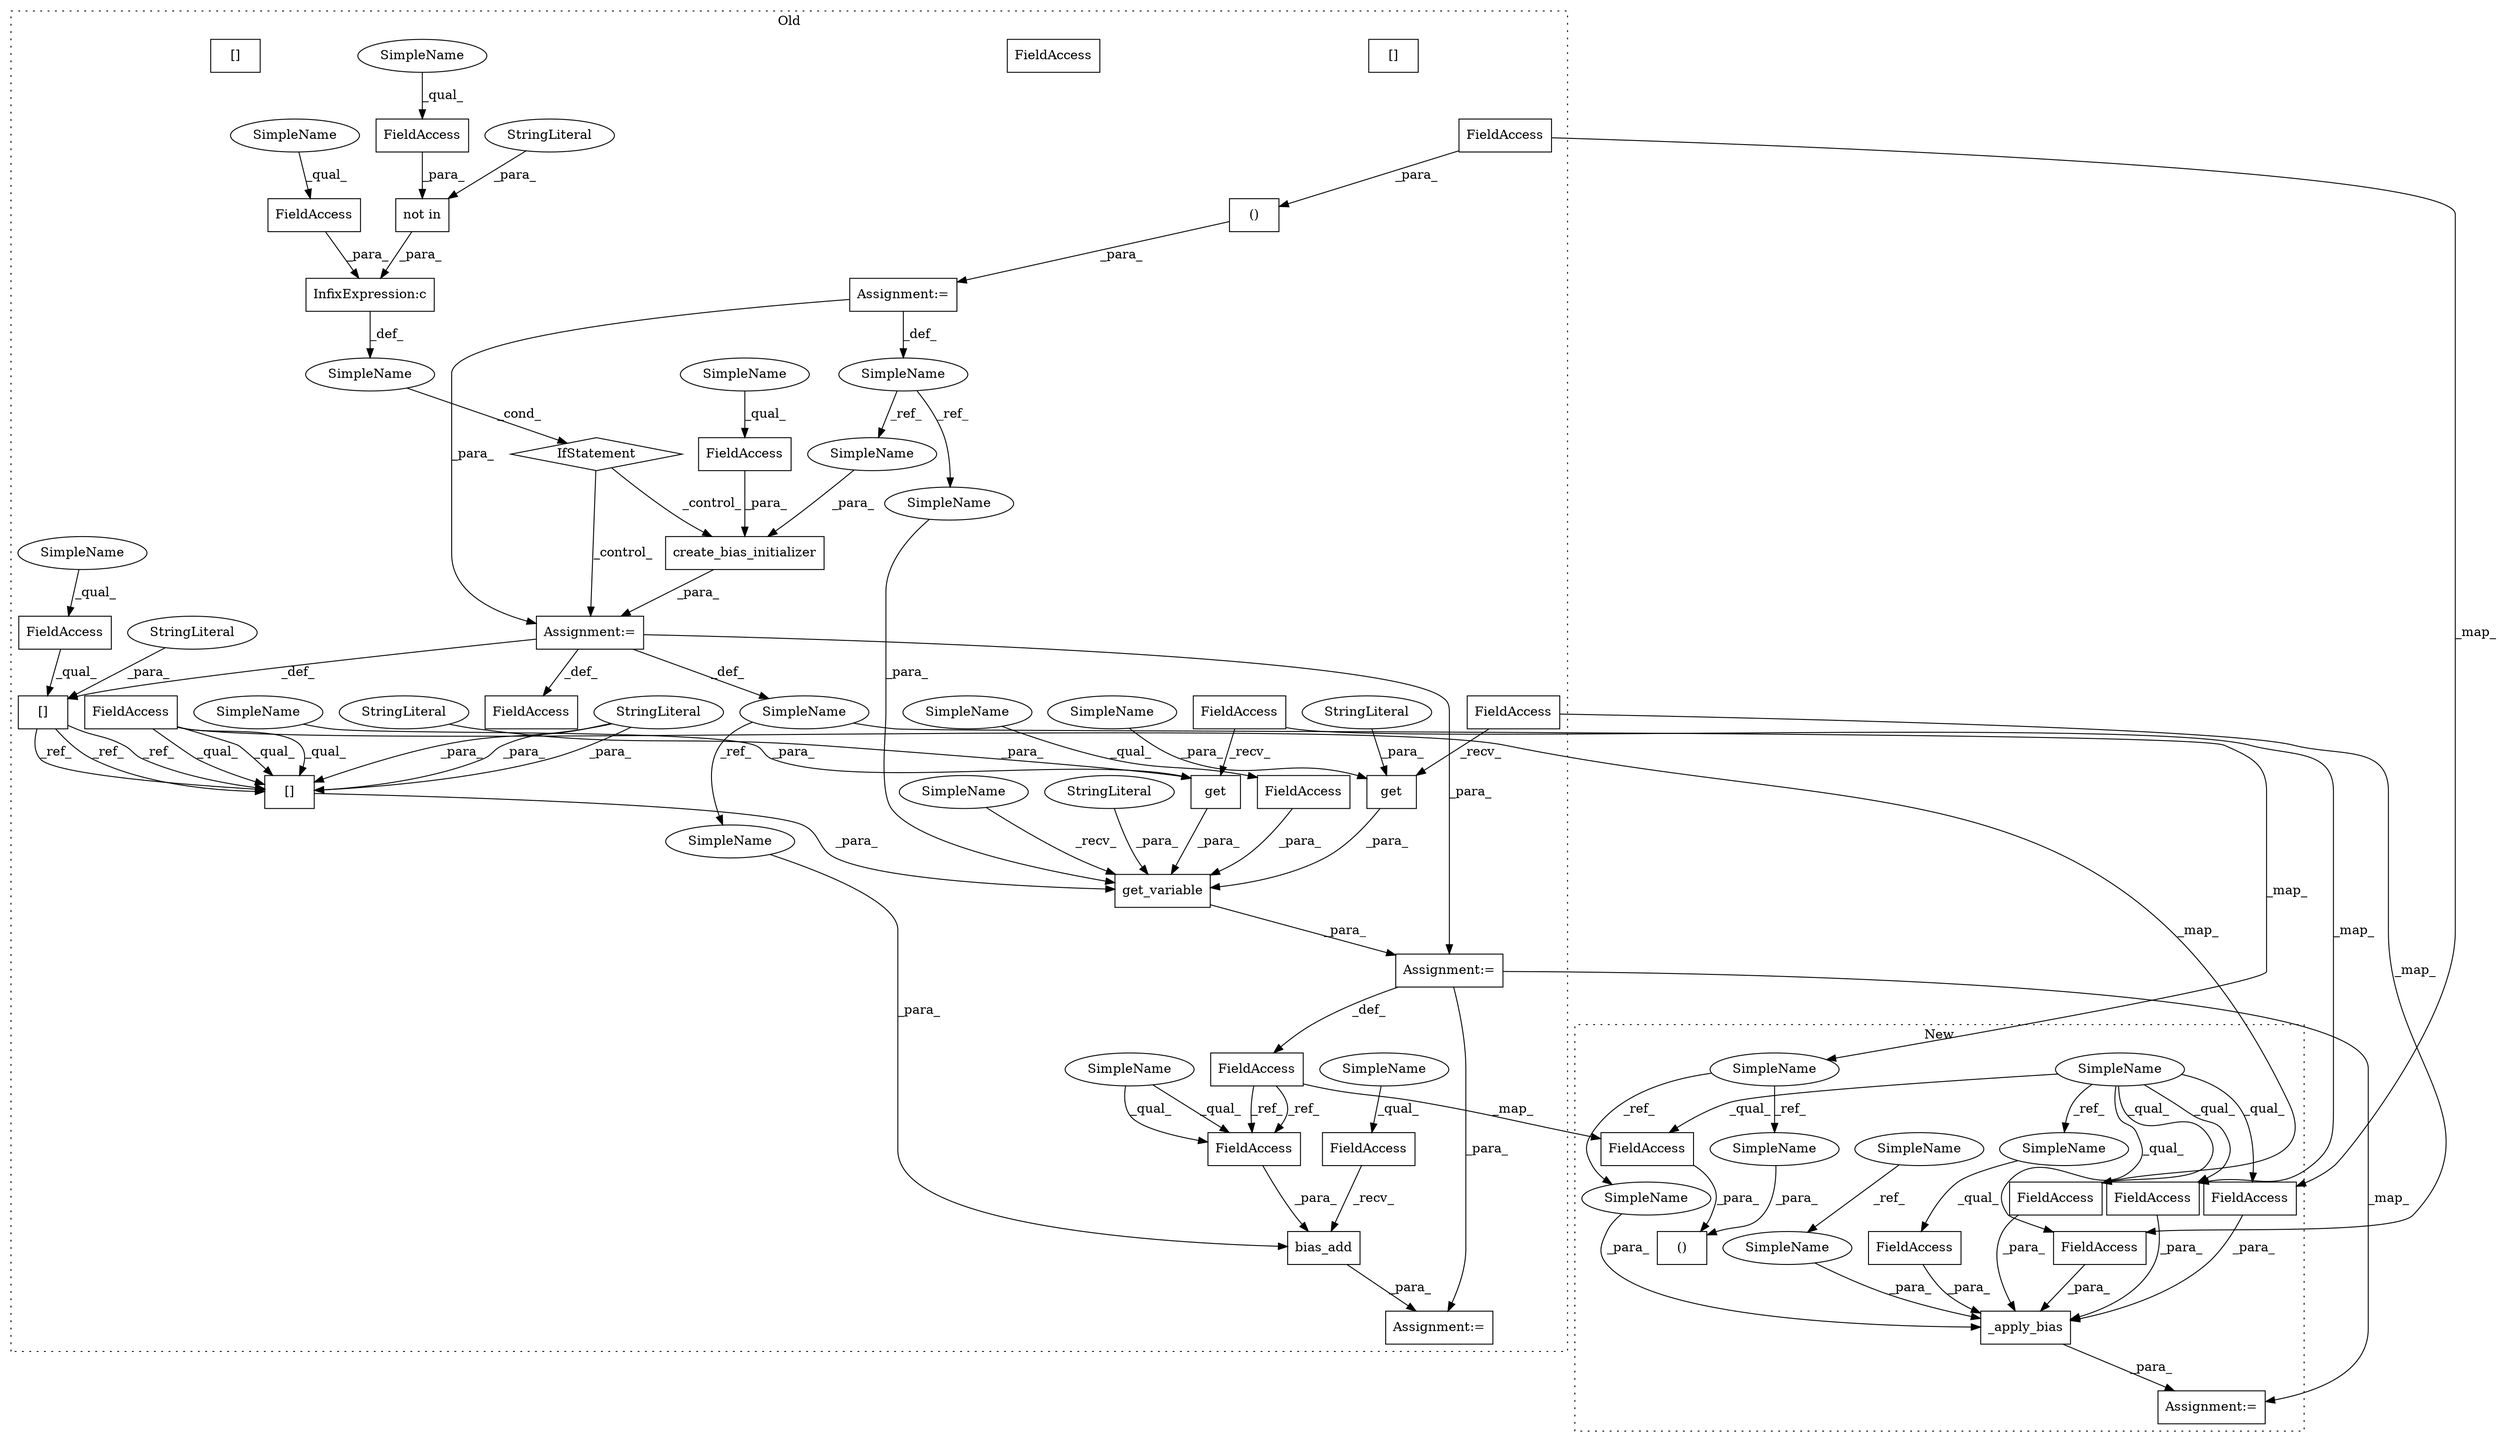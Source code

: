 digraph G {
subgraph cluster0 {
2 [label="get_variable" a="32" s="45525,45655" l="13,1" shape="box"];
3 [label="()" a="106" s="44384" l="45" shape="box"];
4 [label="[]" a="2" s="44909,44931" l="19,1" shape="box"];
5 [label="bias_add" a="32" s="45686,45728" l="9,1" shape="box"];
6 [label="[]" a="2" s="45566,45588" l="19,1" shape="box"];
7 [label="FieldAccess" a="22" s="45672" l="13" shape="box"];
8 [label="SimpleName" a="42" s="44368" l="10" shape="ellipse"];
9 [label="create_bias_initializer" a="32" s="44933,44980" l="24,1" shape="box"];
10 [label="InfixExpression:c" a="27" s="44881" l="4" shape="box"];
11 [label="not in" a="108" s="44851" l="29" shape="box"];
12 [label="SimpleName" a="42" s="" l="" shape="ellipse"];
13 [label="IfStatement" a="25" s="44842,44899" l="4,2" shape="diamond"];
14 [label="FieldAccess" a="22" s="45703" l="7" shape="box"];
15 [label="FieldAccess" a="22" s="44968" l="12" shape="box"];
17 [label="FieldAccess" a="22" s="45553" l="12" shape="box"];
18 [label="FieldAccess" a="22" s="44885" l="14" shape="box"];
19 [label="FieldAccess" a="22" s="44993" l="10" shape="box"];
20 [label="FieldAccess" a="22" s="44862" l="18" shape="box"];
21 [label="FieldAccess" a="22" s="44909" l="18" shape="box"];
23 [label="get" a="32" s="45609,45621" l="4,1" shape="box"];
24 [label="get" a="32" s="45642,45654" l="4,1" shape="box"];
26 [label="Assignment:=" a="7" s="44932" l="1" shape="box"];
27 [label="StringLiteral" a="45" s="45613" l="3" shape="ellipse"];
28 [label="StringLiteral" a="45" s="44928" l="3" shape="ellipse"];
29 [label="Assignment:=" a="7" s="45671" l="1" shape="box"];
30 [label="Assignment:=" a="7" s="44378" l="6" shape="box"];
31 [label="StringLiteral" a="45" s="44851" l="3" shape="ellipse"];
32 [label="StringLiteral" a="45" s="45646" l="3" shape="ellipse"];
33 [label="StringLiteral" a="45" s="45585" l="3" shape="ellipse"];
34 [label="StringLiteral" a="45" s="45538" l="3" shape="ellipse"];
36 [label="SimpleName" a="42" s="45359" l="7" shape="ellipse"];
38 [label="FieldAccess" a="22" s="45566" l="18" shape="box"];
40 [label="Assignment:=" a="7" s="45513" l="1" shape="box"];
42 [label="FieldAccess" a="22" s="45590" l="18" shape="box"];
45 [label="FieldAccess" a="22" s="44408" l="21" shape="box"];
47 [label="FieldAccess" a="22" s="45506" l="7" shape="box"];
49 [label="FieldAccess" a="22" s="45623" l="18" shape="box"];
51 [label="SimpleName" a="42" s="45695" l="7" shape="ellipse"];
52 [label="SimpleName" a="42" s="44957" l="10" shape="ellipse"];
53 [label="SimpleName" a="42" s="45542" l="10" shape="ellipse"];
54 [label="SimpleName" a="42" s="45672" l="10" shape="ellipse"];
55 [label="SimpleName" a="42" s="45514" l="10" shape="ellipse"];
56 [label="SimpleName" a="42" s="45703" l="4" shape="ellipse"];
57 [label="SimpleName" a="42" s="44909" l="4" shape="ellipse"];
58 [label="SimpleName" a="42" s="44885" l="4" shape="ellipse"];
59 [label="SimpleName" a="42" s="44862" l="4" shape="ellipse"];
61 [label="SimpleName" a="42" s="45650" l="4" shape="ellipse"];
62 [label="SimpleName" a="42" s="45617" l="4" shape="ellipse"];
63 [label="FieldAccess" a="22" s="45703" l="7" shape="box"];
64 [label="[]" a="2" s="45566,45588" l="19,1" shape="box"];
65 [label="SimpleName" a="42" s="45553" l="6" shape="ellipse"];
66 [label="SimpleName" a="42" s="44968" l="6" shape="ellipse"];
67 [label="[]" a="2" s="45566,45588" l="19,1" shape="box"];
label = "Old";
style="dotted";
}
subgraph cluster1 {
1 [label="_apply_bias" a="32" s="44045,44188" l="12,1" shape="box"];
16 [label="SimpleName" a="42" s="42398" l="6" shape="ellipse"];
22 [label="FieldAccess" a="22" s="44072" l="19" shape="box"];
25 [label="SimpleName" a="42" s="42286" l="4" shape="ellipse"];
35 [label="SimpleName" a="42" s="43862" l="7" shape="ellipse"];
37 [label="()" a="106" s="44016" l="27" shape="box"];
39 [label="FieldAccess" a="22" s="44132" l="18" shape="box"];
41 [label="Assignment:=" a="7" s="44043" l="2" shape="box"];
43 [label="FieldAccess" a="22" s="44151" l="18" shape="box"];
44 [label="FieldAccess" a="22" s="44110" l="21" shape="box"];
46 [label="FieldAccess" a="22" s="44016" l="7" shape="box"];
48 [label="FieldAccess" a="22" s="44170" l="18" shape="box"];
50 [label="SimpleName" a="42" s="44072" l="4" shape="ellipse"];
60 [label="SimpleName" a="42" s="44057" l="6" shape="ellipse"];
68 [label="SimpleName" a="42" s="44064" l="7" shape="ellipse"];
69 [label="SimpleName" a="42" s="44036" l="7" shape="ellipse"];
label = "New";
style="dotted";
}
1 -> 41 [label="_para_"];
2 -> 40 [label="_para_"];
3 -> 30 [label="_para_"];
4 -> 67 [label="_ref_"];
4 -> 67 [label="_ref_"];
4 -> 67 [label="_ref_"];
5 -> 29 [label="_para_"];
7 -> 5 [label="_recv_"];
8 -> 52 [label="_ref_"];
8 -> 53 [label="_ref_"];
9 -> 26 [label="_para_"];
10 -> 12 [label="_def_"];
11 -> 10 [label="_para_"];
12 -> 13 [label="_cond_"];
13 -> 26 [label="_control_"];
13 -> 9 [label="_control_"];
15 -> 9 [label="_para_"];
16 -> 60 [label="_ref_"];
17 -> 2 [label="_para_"];
18 -> 10 [label="_para_"];
20 -> 11 [label="_para_"];
21 -> 4 [label="_qual_"];
22 -> 1 [label="_para_"];
23 -> 2 [label="_para_"];
24 -> 2 [label="_para_"];
25 -> 43 [label="_qual_"];
25 -> 46 [label="_qual_"];
25 -> 50 [label="_ref_"];
25 -> 39 [label="_qual_"];
25 -> 44 [label="_qual_"];
25 -> 48 [label="_qual_"];
26 -> 36 [label="_def_"];
26 -> 19 [label="_def_"];
26 -> 40 [label="_para_"];
26 -> 4 [label="_def_"];
27 -> 23 [label="_para_"];
28 -> 4 [label="_para_"];
30 -> 8 [label="_def_"];
30 -> 26 [label="_para_"];
31 -> 11 [label="_para_"];
32 -> 24 [label="_para_"];
33 -> 67 [label="_para_"];
33 -> 67 [label="_para_"];
33 -> 67 [label="_para_"];
34 -> 2 [label="_para_"];
35 -> 69 [label="_ref_"];
35 -> 68 [label="_ref_"];
36 -> 35 [label="_map_"];
36 -> 51 [label="_ref_"];
38 -> 67 [label="_qual_"];
38 -> 67 [label="_qual_"];
38 -> 39 [label="_map_"];
38 -> 67 [label="_qual_"];
39 -> 1 [label="_para_"];
40 -> 29 [label="_para_"];
40 -> 41 [label="_map_"];
40 -> 47 [label="_def_"];
42 -> 43 [label="_map_"];
42 -> 23 [label="_recv_"];
43 -> 1 [label="_para_"];
44 -> 1 [label="_para_"];
45 -> 3 [label="_para_"];
45 -> 44 [label="_map_"];
46 -> 37 [label="_para_"];
47 -> 63 [label="_ref_"];
47 -> 46 [label="_map_"];
47 -> 63 [label="_ref_"];
48 -> 1 [label="_para_"];
49 -> 48 [label="_map_"];
49 -> 24 [label="_recv_"];
50 -> 22 [label="_qual_"];
51 -> 5 [label="_para_"];
52 -> 9 [label="_para_"];
53 -> 2 [label="_para_"];
54 -> 7 [label="_qual_"];
55 -> 2 [label="_recv_"];
56 -> 63 [label="_qual_"];
56 -> 63 [label="_qual_"];
57 -> 21 [label="_qual_"];
58 -> 18 [label="_qual_"];
59 -> 20 [label="_qual_"];
60 -> 1 [label="_para_"];
61 -> 24 [label="_para_"];
62 -> 23 [label="_para_"];
63 -> 5 [label="_para_"];
65 -> 17 [label="_qual_"];
66 -> 15 [label="_qual_"];
67 -> 2 [label="_para_"];
68 -> 1 [label="_para_"];
69 -> 37 [label="_para_"];
}